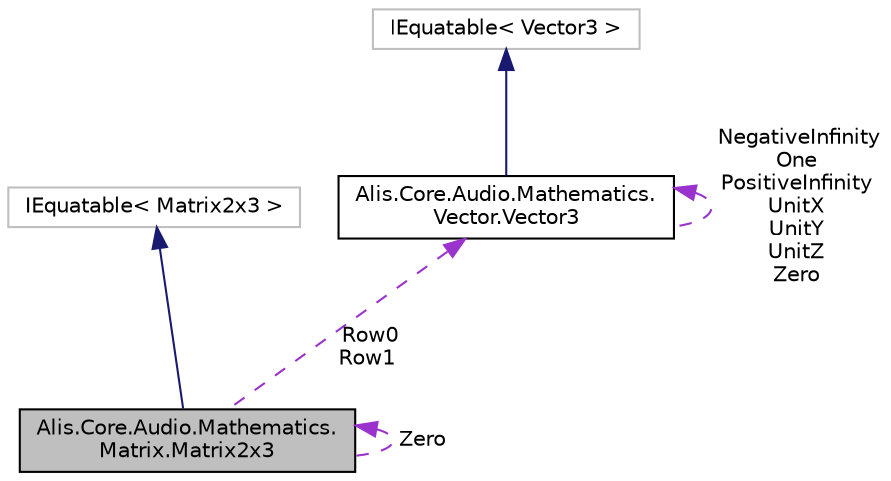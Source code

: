 digraph "Alis.Core.Audio.Mathematics.Matrix.Matrix2x3"
{
 // LATEX_PDF_SIZE
  edge [fontname="Helvetica",fontsize="10",labelfontname="Helvetica",labelfontsize="10"];
  node [fontname="Helvetica",fontsize="10",shape=record];
  Node1 [label="Alis.Core.Audio.Mathematics.\lMatrix.Matrix2x3",height=0.2,width=0.4,color="black", fillcolor="grey75", style="filled", fontcolor="black",tooltip="Represents a 2x3 matrix."];
  Node2 -> Node1 [dir="back",color="midnightblue",fontsize="10",style="solid",fontname="Helvetica"];
  Node2 [label="IEquatable\< Matrix2x3 \>",height=0.2,width=0.4,color="grey75", fillcolor="white", style="filled",tooltip=" "];
  Node1 -> Node1 [dir="back",color="darkorchid3",fontsize="10",style="dashed",label=" Zero" ,fontname="Helvetica"];
  Node3 -> Node1 [dir="back",color="darkorchid3",fontsize="10",style="dashed",label=" Row0\nRow1" ,fontname="Helvetica"];
  Node3 [label="Alis.Core.Audio.Mathematics.\lVector.Vector3",height=0.2,width=0.4,color="black", fillcolor="white", style="filled",URL="$struct_alis_1_1_core_1_1_audio_1_1_mathematics_1_1_vector_1_1_vector3.html",tooltip="Represents a 3D vector using three single-precision floating-point numbers."];
  Node4 -> Node3 [dir="back",color="midnightblue",fontsize="10",style="solid",fontname="Helvetica"];
  Node4 [label="IEquatable\< Vector3 \>",height=0.2,width=0.4,color="grey75", fillcolor="white", style="filled",tooltip=" "];
  Node3 -> Node3 [dir="back",color="darkorchid3",fontsize="10",style="dashed",label=" NegativeInfinity\nOne\nPositiveInfinity\nUnitX\nUnitY\nUnitZ\nZero" ,fontname="Helvetica"];
}
